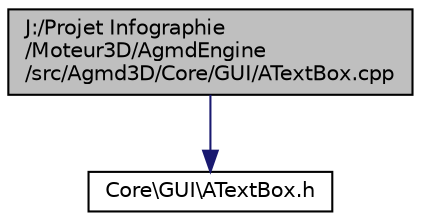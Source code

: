 digraph "J:/Projet Infographie/Moteur3D/AgmdEngine/src/Agmd3D/Core/GUI/ATextBox.cpp"
{
  edge [fontname="Helvetica",fontsize="10",labelfontname="Helvetica",labelfontsize="10"];
  node [fontname="Helvetica",fontsize="10",shape=record];
  Node1 [label="J:/Projet Infographie\l/Moteur3D/AgmdEngine\l/src/Agmd3D/Core/GUI/ATextBox.cpp",height=0.2,width=0.4,color="black", fillcolor="grey75", style="filled" fontcolor="black"];
  Node1 -> Node2 [color="midnightblue",fontsize="10",style="solid"];
  Node2 [label="Core\\GUI\\ATextBox.h",height=0.2,width=0.4,color="black", fillcolor="white", style="filled",URL="$_a_text_box_8h.html"];
}
